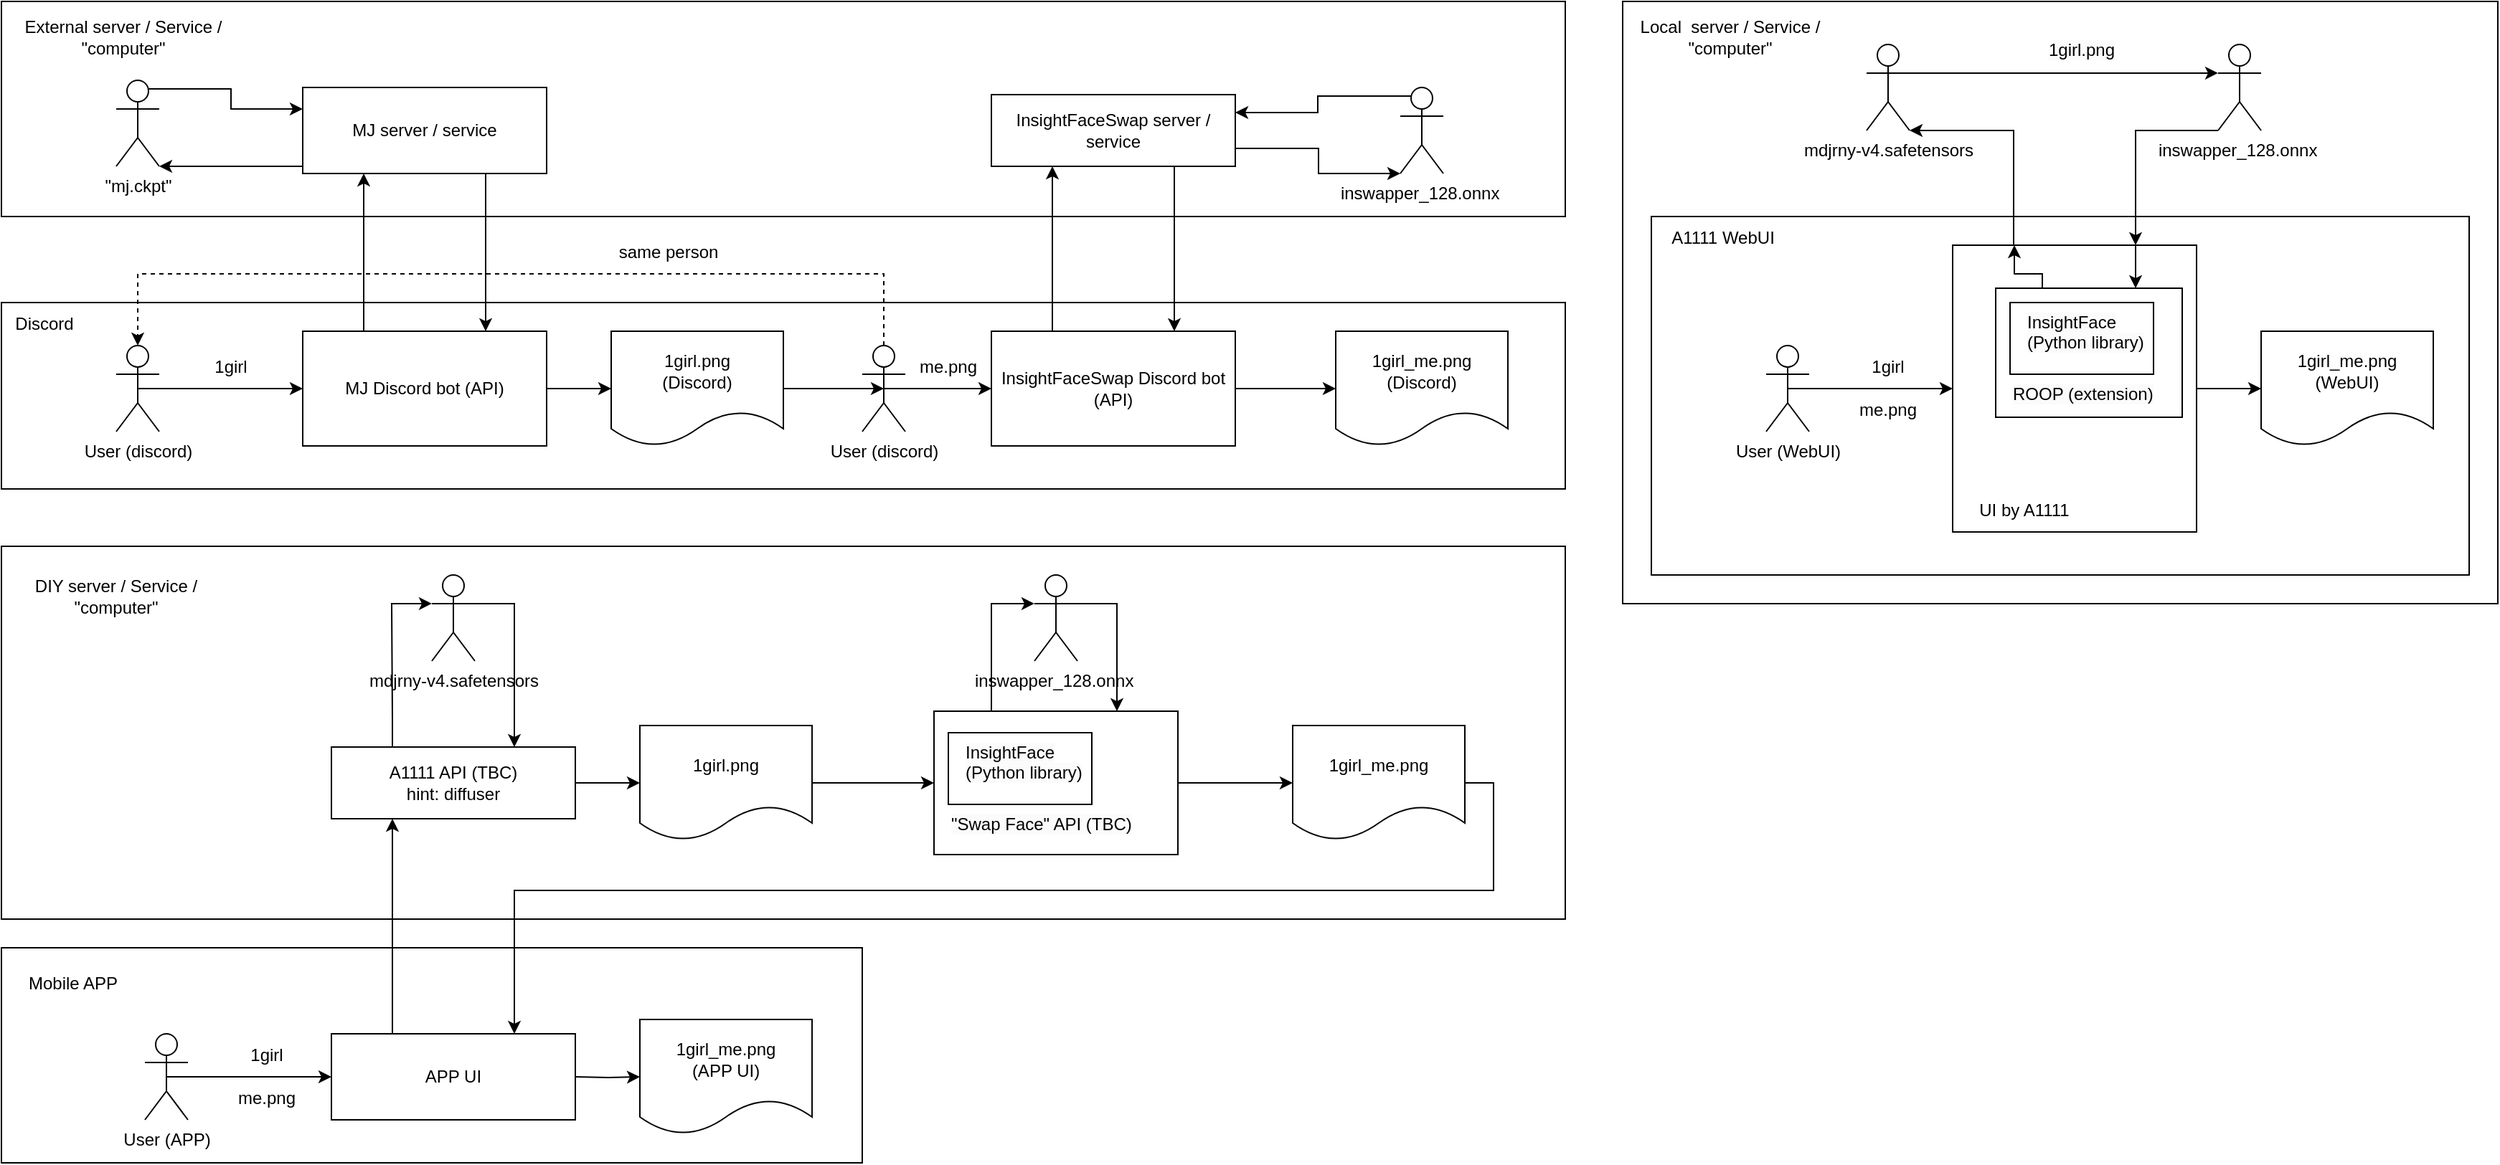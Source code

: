 <mxfile version="21.1.7" type="device">
  <diagram id="Z8C6nD_YbdgRVPnYgQ9-" name="Page-1">
    <mxGraphModel dx="1793" dy="955" grid="1" gridSize="10" guides="1" tooltips="1" connect="1" arrows="1" fold="1" page="1" pageScale="1" pageWidth="827" pageHeight="1169" math="0" shadow="0">
      <root>
        <mxCell id="0" />
        <mxCell id="1" parent="0" />
        <mxCell id="Rj5Tw_A_gtpPw4y-_bQy-163" value="" style="rounded=0;whiteSpace=wrap;html=1;" vertex="1" parent="1">
          <mxGeometry x="30" y="760" width="600" height="150" as="geometry" />
        </mxCell>
        <mxCell id="Rj5Tw_A_gtpPw4y-_bQy-39" value="" style="rounded=0;whiteSpace=wrap;html=1;" vertex="1" parent="1">
          <mxGeometry x="1160" y="100" width="610" height="420" as="geometry" />
        </mxCell>
        <mxCell id="Rj5Tw_A_gtpPw4y-_bQy-40" value="" style="rounded=0;whiteSpace=wrap;html=1;" vertex="1" parent="1">
          <mxGeometry x="1180" y="250" width="570" height="250" as="geometry" />
        </mxCell>
        <mxCell id="Rj5Tw_A_gtpPw4y-_bQy-43" value="" style="rounded=0;whiteSpace=wrap;html=1;align=center;" vertex="1" parent="1">
          <mxGeometry x="1390" y="270" width="170" height="200" as="geometry" />
        </mxCell>
        <mxCell id="Rj5Tw_A_gtpPw4y-_bQy-36" value="" style="rounded=0;whiteSpace=wrap;html=1;" vertex="1" parent="1">
          <mxGeometry x="30" y="100" width="1090" height="150" as="geometry" />
        </mxCell>
        <mxCell id="Rj5Tw_A_gtpPw4y-_bQy-34" value="" style="rounded=0;whiteSpace=wrap;html=1;" vertex="1" parent="1">
          <mxGeometry x="30" y="310" width="1090" height="130" as="geometry" />
        </mxCell>
        <mxCell id="Rj5Tw_A_gtpPw4y-_bQy-6" style="edgeStyle=orthogonalEdgeStyle;rounded=0;orthogonalLoop=1;jettySize=auto;html=1;exitX=1;exitY=0.5;exitDx=0;exitDy=0;entryX=0;entryY=0.5;entryDx=0;entryDy=0;" edge="1" parent="1" source="Rj5Tw_A_gtpPw4y-_bQy-1" target="Rj5Tw_A_gtpPw4y-_bQy-7">
          <mxGeometry relative="1" as="geometry">
            <mxPoint x="770" y="370" as="targetPoint" />
          </mxGeometry>
        </mxCell>
        <mxCell id="Rj5Tw_A_gtpPw4y-_bQy-14" style="edgeStyle=orthogonalEdgeStyle;rounded=0;orthogonalLoop=1;jettySize=auto;html=1;exitX=0.25;exitY=0;exitDx=0;exitDy=0;entryX=0.25;entryY=1;entryDx=0;entryDy=0;" edge="1" parent="1" source="Rj5Tw_A_gtpPw4y-_bQy-1" target="Rj5Tw_A_gtpPw4y-_bQy-12">
          <mxGeometry relative="1" as="geometry" />
        </mxCell>
        <mxCell id="Rj5Tw_A_gtpPw4y-_bQy-1" value="MJ Discord bot (API)" style="rounded=0;whiteSpace=wrap;html=1;align=center;" vertex="1" parent="1">
          <mxGeometry x="240" y="330" width="170" height="80" as="geometry" />
        </mxCell>
        <mxCell id="Rj5Tw_A_gtpPw4y-_bQy-4" style="edgeStyle=orthogonalEdgeStyle;rounded=0;orthogonalLoop=1;jettySize=auto;html=1;exitX=0.5;exitY=0.5;exitDx=0;exitDy=0;exitPerimeter=0;entryX=0;entryY=0.5;entryDx=0;entryDy=0;" edge="1" parent="1" source="Rj5Tw_A_gtpPw4y-_bQy-3" target="Rj5Tw_A_gtpPw4y-_bQy-1">
          <mxGeometry relative="1" as="geometry" />
        </mxCell>
        <mxCell id="Rj5Tw_A_gtpPw4y-_bQy-3" value="User (discord)" style="shape=umlActor;verticalLabelPosition=bottom;verticalAlign=top;html=1;outlineConnect=0;" vertex="1" parent="1">
          <mxGeometry x="110" y="340" width="30" height="60" as="geometry" />
        </mxCell>
        <mxCell id="Rj5Tw_A_gtpPw4y-_bQy-5" value="1girl" style="text;html=1;strokeColor=none;fillColor=none;align=center;verticalAlign=middle;whiteSpace=wrap;rounded=0;" vertex="1" parent="1">
          <mxGeometry x="160" y="340" width="60" height="30" as="geometry" />
        </mxCell>
        <mxCell id="Rj5Tw_A_gtpPw4y-_bQy-20" style="edgeStyle=orthogonalEdgeStyle;rounded=0;orthogonalLoop=1;jettySize=auto;html=1;exitX=1;exitY=0.5;exitDx=0;exitDy=0;entryX=0.5;entryY=0.5;entryDx=0;entryDy=0;entryPerimeter=0;" edge="1" parent="1" source="Rj5Tw_A_gtpPw4y-_bQy-7" target="Rj5Tw_A_gtpPw4y-_bQy-19">
          <mxGeometry relative="1" as="geometry" />
        </mxCell>
        <mxCell id="Rj5Tw_A_gtpPw4y-_bQy-7" value="1girl.png&lt;br&gt;(Discord)" style="shape=document;whiteSpace=wrap;html=1;boundedLbl=1;" vertex="1" parent="1">
          <mxGeometry x="455" y="330" width="120" height="80" as="geometry" />
        </mxCell>
        <mxCell id="Rj5Tw_A_gtpPw4y-_bQy-15" style="edgeStyle=orthogonalEdgeStyle;rounded=0;orthogonalLoop=1;jettySize=auto;html=1;exitX=0.75;exitY=1;exitDx=0;exitDy=0;entryX=0.75;entryY=0;entryDx=0;entryDy=0;" edge="1" parent="1" source="Rj5Tw_A_gtpPw4y-_bQy-12" target="Rj5Tw_A_gtpPw4y-_bQy-1">
          <mxGeometry relative="1" as="geometry" />
        </mxCell>
        <mxCell id="Rj5Tw_A_gtpPw4y-_bQy-65" style="edgeStyle=orthogonalEdgeStyle;rounded=0;orthogonalLoop=1;jettySize=auto;html=1;exitX=0;exitY=0.75;exitDx=0;exitDy=0;entryX=1;entryY=1;entryDx=0;entryDy=0;entryPerimeter=0;" edge="1" parent="1" source="Rj5Tw_A_gtpPw4y-_bQy-12" target="Rj5Tw_A_gtpPw4y-_bQy-68">
          <mxGeometry relative="1" as="geometry">
            <mxPoint x="175" y="205" as="targetPoint" />
            <Array as="points">
              <mxPoint x="240" y="215" />
            </Array>
          </mxGeometry>
        </mxCell>
        <mxCell id="Rj5Tw_A_gtpPw4y-_bQy-12" value="MJ server / service" style="rounded=0;whiteSpace=wrap;html=1;" vertex="1" parent="1">
          <mxGeometry x="240" y="160" width="170" height="60" as="geometry" />
        </mxCell>
        <mxCell id="Rj5Tw_A_gtpPw4y-_bQy-29" style="edgeStyle=orthogonalEdgeStyle;rounded=0;orthogonalLoop=1;jettySize=auto;html=1;exitX=0.5;exitY=0.5;exitDx=0;exitDy=0;exitPerimeter=0;entryX=0;entryY=0.5;entryDx=0;entryDy=0;" edge="1" parent="1" source="Rj5Tw_A_gtpPw4y-_bQy-19" target="Rj5Tw_A_gtpPw4y-_bQy-28">
          <mxGeometry relative="1" as="geometry" />
        </mxCell>
        <mxCell id="Rj5Tw_A_gtpPw4y-_bQy-19" value="User (discord)" style="shape=umlActor;verticalLabelPosition=bottom;verticalAlign=top;html=1;outlineConnect=0;" vertex="1" parent="1">
          <mxGeometry x="630" y="340" width="30" height="60" as="geometry" />
        </mxCell>
        <mxCell id="Rj5Tw_A_gtpPw4y-_bQy-22" value="same person" style="text;html=1;strokeColor=none;fillColor=none;align=center;verticalAlign=middle;whiteSpace=wrap;rounded=0;" vertex="1" parent="1">
          <mxGeometry x="450" y="260" width="90" height="30" as="geometry" />
        </mxCell>
        <mxCell id="Rj5Tw_A_gtpPw4y-_bQy-33" style="edgeStyle=orthogonalEdgeStyle;rounded=0;orthogonalLoop=1;jettySize=auto;html=1;exitX=0.75;exitY=1;exitDx=0;exitDy=0;entryX=0.75;entryY=0;entryDx=0;entryDy=0;" edge="1" parent="1" source="Rj5Tw_A_gtpPw4y-_bQy-24" target="Rj5Tw_A_gtpPw4y-_bQy-28">
          <mxGeometry relative="1" as="geometry" />
        </mxCell>
        <mxCell id="Rj5Tw_A_gtpPw4y-_bQy-73" style="edgeStyle=orthogonalEdgeStyle;rounded=0;orthogonalLoop=1;jettySize=auto;html=1;exitX=1;exitY=0.75;exitDx=0;exitDy=0;entryX=0;entryY=1;entryDx=0;entryDy=0;entryPerimeter=0;" edge="1" parent="1" source="Rj5Tw_A_gtpPw4y-_bQy-24" target="Rj5Tw_A_gtpPw4y-_bQy-72">
          <mxGeometry relative="1" as="geometry">
            <Array as="points">
              <mxPoint x="948" y="203" />
              <mxPoint x="948" y="220" />
            </Array>
          </mxGeometry>
        </mxCell>
        <mxCell id="Rj5Tw_A_gtpPw4y-_bQy-24" value="InsightFaceSwap server / service" style="rounded=0;whiteSpace=wrap;html=1;align=center;" vertex="1" parent="1">
          <mxGeometry x="720" y="165" width="170" height="50" as="geometry" />
        </mxCell>
        <mxCell id="Rj5Tw_A_gtpPw4y-_bQy-31" style="edgeStyle=orthogonalEdgeStyle;rounded=0;orthogonalLoop=1;jettySize=auto;html=1;exitX=1;exitY=0.5;exitDx=0;exitDy=0;entryX=0;entryY=0.5;entryDx=0;entryDy=0;" edge="1" parent="1" source="Rj5Tw_A_gtpPw4y-_bQy-28" target="Rj5Tw_A_gtpPw4y-_bQy-30">
          <mxGeometry relative="1" as="geometry" />
        </mxCell>
        <mxCell id="Rj5Tw_A_gtpPw4y-_bQy-32" style="edgeStyle=orthogonalEdgeStyle;rounded=0;orthogonalLoop=1;jettySize=auto;html=1;exitX=0.25;exitY=0;exitDx=0;exitDy=0;entryX=0.25;entryY=1;entryDx=0;entryDy=0;" edge="1" parent="1" source="Rj5Tw_A_gtpPw4y-_bQy-28" target="Rj5Tw_A_gtpPw4y-_bQy-24">
          <mxGeometry relative="1" as="geometry" />
        </mxCell>
        <mxCell id="Rj5Tw_A_gtpPw4y-_bQy-28" value="InsightFaceSwap Discord bot (API)" style="rounded=0;whiteSpace=wrap;html=1;align=center;" vertex="1" parent="1">
          <mxGeometry x="720" y="330" width="170" height="80" as="geometry" />
        </mxCell>
        <mxCell id="Rj5Tw_A_gtpPw4y-_bQy-30" value="1girl_me.png&lt;br&gt;(Discord)" style="shape=document;whiteSpace=wrap;html=1;boundedLbl=1;" vertex="1" parent="1">
          <mxGeometry x="960" y="330" width="120" height="80" as="geometry" />
        </mxCell>
        <mxCell id="Rj5Tw_A_gtpPw4y-_bQy-35" value="Discord" style="text;html=1;strokeColor=none;fillColor=none;align=center;verticalAlign=middle;whiteSpace=wrap;rounded=0;" vertex="1" parent="1">
          <mxGeometry x="30" y="310" width="60" height="30" as="geometry" />
        </mxCell>
        <mxCell id="Rj5Tw_A_gtpPw4y-_bQy-38" value="External server / Service / &quot;computer&quot;" style="text;html=1;strokeColor=none;fillColor=none;align=center;verticalAlign=middle;whiteSpace=wrap;rounded=0;" vertex="1" parent="1">
          <mxGeometry x="30" y="110" width="170" height="30" as="geometry" />
        </mxCell>
        <mxCell id="Rj5Tw_A_gtpPw4y-_bQy-41" style="edgeStyle=orthogonalEdgeStyle;rounded=0;orthogonalLoop=1;jettySize=auto;html=1;exitX=1;exitY=0.5;exitDx=0;exitDy=0;entryX=0;entryY=0.5;entryDx=0;entryDy=0;" edge="1" parent="1" source="Rj5Tw_A_gtpPw4y-_bQy-43" target="Rj5Tw_A_gtpPw4y-_bQy-48">
          <mxGeometry relative="1" as="geometry">
            <mxPoint x="1920" y="310" as="targetPoint" />
          </mxGeometry>
        </mxCell>
        <mxCell id="Rj5Tw_A_gtpPw4y-_bQy-42" style="edgeStyle=orthogonalEdgeStyle;rounded=0;orthogonalLoop=1;jettySize=auto;html=1;exitX=0.25;exitY=0;exitDx=0;exitDy=0;entryX=1;entryY=1;entryDx=0;entryDy=0;entryPerimeter=0;" edge="1" parent="1" source="Rj5Tw_A_gtpPw4y-_bQy-43" target="Rj5Tw_A_gtpPw4y-_bQy-79">
          <mxGeometry relative="1" as="geometry">
            <mxPoint x="1412.5" y="200" as="targetPoint" />
            <Array as="points">
              <mxPoint x="1433" y="190" />
            </Array>
          </mxGeometry>
        </mxCell>
        <mxCell id="Rj5Tw_A_gtpPw4y-_bQy-78" style="edgeStyle=orthogonalEdgeStyle;rounded=0;orthogonalLoop=1;jettySize=auto;html=1;exitX=0.75;exitY=0;exitDx=0;exitDy=0;entryX=0.75;entryY=0;entryDx=0;entryDy=0;" edge="1" parent="1" source="Rj5Tw_A_gtpPw4y-_bQy-43" target="Rj5Tw_A_gtpPw4y-_bQy-76">
          <mxGeometry relative="1" as="geometry">
            <Array as="points">
              <mxPoint x="1518" y="290" />
              <mxPoint x="1518" y="290" />
            </Array>
          </mxGeometry>
        </mxCell>
        <mxCell id="Rj5Tw_A_gtpPw4y-_bQy-44" style="edgeStyle=orthogonalEdgeStyle;rounded=0;orthogonalLoop=1;jettySize=auto;html=1;exitX=0.5;exitY=0.5;exitDx=0;exitDy=0;exitPerimeter=0;entryX=0;entryY=0.5;entryDx=0;entryDy=0;" edge="1" parent="1" source="Rj5Tw_A_gtpPw4y-_bQy-45" target="Rj5Tw_A_gtpPw4y-_bQy-43">
          <mxGeometry relative="1" as="geometry" />
        </mxCell>
        <mxCell id="Rj5Tw_A_gtpPw4y-_bQy-45" value="User (WebUI)" style="shape=umlActor;verticalLabelPosition=bottom;verticalAlign=top;html=1;outlineConnect=0;" vertex="1" parent="1">
          <mxGeometry x="1260" y="340" width="30" height="60" as="geometry" />
        </mxCell>
        <mxCell id="Rj5Tw_A_gtpPw4y-_bQy-46" value="1girl" style="text;html=1;strokeColor=none;fillColor=none;align=center;verticalAlign=middle;whiteSpace=wrap;rounded=0;" vertex="1" parent="1">
          <mxGeometry x="1315" y="340" width="60" height="30" as="geometry" />
        </mxCell>
        <mxCell id="Rj5Tw_A_gtpPw4y-_bQy-48" value="1girl_me.png&lt;br style=&quot;border-color: var(--border-color);&quot;&gt;(WebUI)" style="shape=document;whiteSpace=wrap;html=1;boundedLbl=1;" vertex="1" parent="1">
          <mxGeometry x="1605" y="330" width="120" height="80" as="geometry" />
        </mxCell>
        <mxCell id="Rj5Tw_A_gtpPw4y-_bQy-49" style="edgeStyle=orthogonalEdgeStyle;rounded=0;orthogonalLoop=1;jettySize=auto;html=1;exitX=0;exitY=1;exitDx=0;exitDy=0;entryX=0.75;entryY=0;entryDx=0;entryDy=0;exitPerimeter=0;" edge="1" parent="1" source="Rj5Tw_A_gtpPw4y-_bQy-82" target="Rj5Tw_A_gtpPw4y-_bQy-43">
          <mxGeometry relative="1" as="geometry">
            <mxPoint x="1497.5" y="200" as="sourcePoint" />
            <Array as="points">
              <mxPoint x="1518" y="190" />
            </Array>
          </mxGeometry>
        </mxCell>
        <mxCell id="Rj5Tw_A_gtpPw4y-_bQy-61" value="A1111 WebUI" style="text;html=1;strokeColor=none;fillColor=none;align=center;verticalAlign=middle;whiteSpace=wrap;rounded=0;" vertex="1" parent="1">
          <mxGeometry x="1180" y="250" width="100" height="30" as="geometry" />
        </mxCell>
        <mxCell id="Rj5Tw_A_gtpPw4y-_bQy-62" value="Local&amp;nbsp;&amp;nbsp;server / Service / &quot;computer&quot;" style="text;html=1;strokeColor=none;fillColor=none;align=center;verticalAlign=middle;whiteSpace=wrap;rounded=0;" vertex="1" parent="1">
          <mxGeometry x="1160" y="110" width="150" height="30" as="geometry" />
        </mxCell>
        <mxCell id="Rj5Tw_A_gtpPw4y-_bQy-66" style="edgeStyle=orthogonalEdgeStyle;rounded=0;orthogonalLoop=1;jettySize=auto;html=1;exitX=0.75;exitY=0.1;exitDx=0;exitDy=0;entryX=0;entryY=0.25;entryDx=0;entryDy=0;exitPerimeter=0;" edge="1" parent="1" source="Rj5Tw_A_gtpPw4y-_bQy-68" target="Rj5Tw_A_gtpPw4y-_bQy-12">
          <mxGeometry relative="1" as="geometry">
            <mxPoint x="175" y="175" as="sourcePoint" />
          </mxGeometry>
        </mxCell>
        <mxCell id="Rj5Tw_A_gtpPw4y-_bQy-68" value="&quot;mj.ckpt&quot;" style="shape=umlActor;verticalLabelPosition=bottom;verticalAlign=top;html=1;outlineConnect=0;" vertex="1" parent="1">
          <mxGeometry x="110" y="155" width="30" height="60" as="geometry" />
        </mxCell>
        <mxCell id="Rj5Tw_A_gtpPw4y-_bQy-74" style="edgeStyle=orthogonalEdgeStyle;rounded=0;orthogonalLoop=1;jettySize=auto;html=1;exitX=0.25;exitY=0.1;exitDx=0;exitDy=0;exitPerimeter=0;entryX=1;entryY=0.25;entryDx=0;entryDy=0;" edge="1" parent="1" source="Rj5Tw_A_gtpPw4y-_bQy-72" target="Rj5Tw_A_gtpPw4y-_bQy-24">
          <mxGeometry relative="1" as="geometry" />
        </mxCell>
        <mxCell id="Rj5Tw_A_gtpPw4y-_bQy-72" value="inswapper_128.onnx&amp;nbsp;" style="shape=umlActor;verticalLabelPosition=bottom;verticalAlign=top;html=1;outlineConnect=0;" vertex="1" parent="1">
          <mxGeometry x="1005" y="160" width="30" height="60" as="geometry" />
        </mxCell>
        <mxCell id="Rj5Tw_A_gtpPw4y-_bQy-21" style="edgeStyle=orthogonalEdgeStyle;rounded=0;orthogonalLoop=1;jettySize=auto;html=1;exitX=0.5;exitY=0;exitDx=0;exitDy=0;exitPerimeter=0;entryX=0.5;entryY=0;entryDx=0;entryDy=0;entryPerimeter=0;dashed=1;" edge="1" parent="1" source="Rj5Tw_A_gtpPw4y-_bQy-19" target="Rj5Tw_A_gtpPw4y-_bQy-3">
          <mxGeometry relative="1" as="geometry">
            <Array as="points">
              <mxPoint x="645" y="290" />
              <mxPoint x="125" y="290" />
            </Array>
          </mxGeometry>
        </mxCell>
        <mxCell id="Rj5Tw_A_gtpPw4y-_bQy-75" value="UI by A1111" style="text;html=1;strokeColor=none;fillColor=none;align=center;verticalAlign=middle;whiteSpace=wrap;rounded=0;" vertex="1" parent="1">
          <mxGeometry x="1390" y="440" width="100" height="30" as="geometry" />
        </mxCell>
        <mxCell id="Rj5Tw_A_gtpPw4y-_bQy-77" style="edgeStyle=orthogonalEdgeStyle;rounded=0;orthogonalLoop=1;jettySize=auto;html=1;exitX=0.25;exitY=0;exitDx=0;exitDy=0;entryX=0.25;entryY=0;entryDx=0;entryDy=0;" edge="1" parent="1" source="Rj5Tw_A_gtpPw4y-_bQy-76" target="Rj5Tw_A_gtpPw4y-_bQy-43">
          <mxGeometry relative="1" as="geometry">
            <mxPoint x="1433" y="260" as="targetPoint" />
            <Array as="points">
              <mxPoint x="1453" y="290" />
              <mxPoint x="1433" y="290" />
              <mxPoint x="1433" y="270" />
            </Array>
          </mxGeometry>
        </mxCell>
        <mxCell id="Rj5Tw_A_gtpPw4y-_bQy-76" value="" style="rounded=0;whiteSpace=wrap;html=1;align=center;" vertex="1" parent="1">
          <mxGeometry x="1420" y="300" width="130" height="90" as="geometry" />
        </mxCell>
        <mxCell id="Rj5Tw_A_gtpPw4y-_bQy-83" style="edgeStyle=orthogonalEdgeStyle;rounded=0;orthogonalLoop=1;jettySize=auto;html=1;exitX=1;exitY=0.333;exitDx=0;exitDy=0;exitPerimeter=0;entryX=0;entryY=0.333;entryDx=0;entryDy=0;entryPerimeter=0;" edge="1" parent="1" source="Rj5Tw_A_gtpPw4y-_bQy-79" target="Rj5Tw_A_gtpPw4y-_bQy-82">
          <mxGeometry relative="1" as="geometry" />
        </mxCell>
        <mxCell id="Rj5Tw_A_gtpPw4y-_bQy-79" value="&lt;div&gt;mdjrny-v4.safetensors&lt;/div&gt;" style="shape=umlActor;verticalLabelPosition=bottom;verticalAlign=top;html=1;outlineConnect=0;" vertex="1" parent="1">
          <mxGeometry x="1330" y="130" width="30" height="60" as="geometry" />
        </mxCell>
        <mxCell id="Rj5Tw_A_gtpPw4y-_bQy-82" value="inswapper_128.onnx&amp;nbsp;" style="shape=umlActor;verticalLabelPosition=bottom;verticalAlign=top;html=1;outlineConnect=0;" vertex="1" parent="1">
          <mxGeometry x="1575" y="130" width="30" height="60" as="geometry" />
        </mxCell>
        <mxCell id="Rj5Tw_A_gtpPw4y-_bQy-84" value="&lt;span style=&quot;color: rgb(0, 0, 0); font-family: Helvetica; font-size: 12px; font-style: normal; font-variant-ligatures: normal; font-variant-caps: normal; font-weight: 400; letter-spacing: normal; orphans: 2; text-align: center; text-indent: 0px; text-transform: none; widows: 2; word-spacing: 0px; -webkit-text-stroke-width: 0px; background-color: rgb(251, 251, 251); text-decoration-thickness: initial; text-decoration-style: initial; text-decoration-color: initial; float: none; display: inline !important;&quot;&gt;ROOP (extension)&lt;/span&gt;" style="text;whiteSpace=wrap;html=1;" vertex="1" parent="1">
          <mxGeometry x="1430" y="360" width="110" height="30" as="geometry" />
        </mxCell>
        <mxCell id="Rj5Tw_A_gtpPw4y-_bQy-86" value="" style="rounded=0;whiteSpace=wrap;html=1;align=center;" vertex="1" parent="1">
          <mxGeometry x="1430" y="310" width="100" height="50" as="geometry" />
        </mxCell>
        <mxCell id="Rj5Tw_A_gtpPw4y-_bQy-85" value="&lt;span style=&quot;color: rgb(0, 0, 0); font-family: Helvetica; font-size: 12px; font-style: normal; font-variant-ligatures: normal; font-variant-caps: normal; font-weight: 400; letter-spacing: normal; orphans: 2; text-align: center; text-indent: 0px; text-transform: none; widows: 2; word-spacing: 0px; -webkit-text-stroke-width: 0px; background-color: rgb(251, 251, 251); text-decoration-thickness: initial; text-decoration-style: initial; text-decoration-color: initial; float: none; display: inline !important;&quot;&gt;InsightFace (Python library)&lt;/span&gt;" style="text;whiteSpace=wrap;html=1;" vertex="1" parent="1">
          <mxGeometry x="1440" y="310" width="90" height="40" as="geometry" />
        </mxCell>
        <mxCell id="Rj5Tw_A_gtpPw4y-_bQy-88" value="me.png" style="text;html=1;strokeColor=none;fillColor=none;align=center;verticalAlign=middle;whiteSpace=wrap;rounded=0;" vertex="1" parent="1">
          <mxGeometry x="660" y="340" width="60" height="30" as="geometry" />
        </mxCell>
        <mxCell id="Rj5Tw_A_gtpPw4y-_bQy-89" value="me.png" style="text;html=1;strokeColor=none;fillColor=none;align=center;verticalAlign=middle;whiteSpace=wrap;rounded=0;" vertex="1" parent="1">
          <mxGeometry x="1315" y="370" width="60" height="30" as="geometry" />
        </mxCell>
        <mxCell id="Rj5Tw_A_gtpPw4y-_bQy-90" value="&lt;span style=&quot;color: rgb(0, 0, 0); font-family: Helvetica; font-size: 12px; font-style: normal; font-variant-ligatures: normal; font-variant-caps: normal; font-weight: 400; letter-spacing: normal; orphans: 2; text-align: center; text-indent: 0px; text-transform: none; widows: 2; word-spacing: 0px; -webkit-text-stroke-width: 0px; background-color: rgb(251, 251, 251); text-decoration-thickness: initial; text-decoration-style: initial; text-decoration-color: initial; float: none; display: inline !important;&quot;&gt;1girl.png&lt;/span&gt;" style="text;whiteSpace=wrap;html=1;" vertex="1" parent="1">
          <mxGeometry x="1455" y="120" width="50" height="30" as="geometry" />
        </mxCell>
        <mxCell id="Rj5Tw_A_gtpPw4y-_bQy-123" value="" style="rounded=0;whiteSpace=wrap;html=1;" vertex="1" parent="1">
          <mxGeometry x="30" y="480" width="1090" height="260" as="geometry" />
        </mxCell>
        <mxCell id="Rj5Tw_A_gtpPw4y-_bQy-149" style="edgeStyle=orthogonalEdgeStyle;rounded=0;orthogonalLoop=1;jettySize=auto;html=1;entryX=0.75;entryY=0;entryDx=0;entryDy=0;exitX=1;exitY=0.5;exitDx=0;exitDy=0;" edge="1" parent="1" source="Rj5Tw_A_gtpPw4y-_bQy-161" target="Rj5Tw_A_gtpPw4y-_bQy-147">
          <mxGeometry relative="1" as="geometry">
            <mxPoint x="710" y="710" as="sourcePoint" />
            <mxPoint x="387.5" y="750" as="targetPoint" />
            <Array as="points">
              <mxPoint x="1070" y="645" />
              <mxPoint x="1070" y="720" />
              <mxPoint x="388" y="720" />
            </Array>
          </mxGeometry>
        </mxCell>
        <mxCell id="Rj5Tw_A_gtpPw4y-_bQy-151" style="edgeStyle=orthogonalEdgeStyle;rounded=0;orthogonalLoop=1;jettySize=auto;html=1;exitX=1;exitY=0.5;exitDx=0;exitDy=0;entryX=0;entryY=0.5;entryDx=0;entryDy=0;" edge="1" parent="1" source="Rj5Tw_A_gtpPw4y-_bQy-125" target="Rj5Tw_A_gtpPw4y-_bQy-150">
          <mxGeometry relative="1" as="geometry" />
        </mxCell>
        <mxCell id="Rj5Tw_A_gtpPw4y-_bQy-153" style="edgeStyle=orthogonalEdgeStyle;rounded=0;orthogonalLoop=1;jettySize=auto;html=1;exitX=0.25;exitY=0;exitDx=0;exitDy=0;entryX=0;entryY=0.333;entryDx=0;entryDy=0;entryPerimeter=0;" edge="1" parent="1" source="Rj5Tw_A_gtpPw4y-_bQy-125" target="Rj5Tw_A_gtpPw4y-_bQy-140">
          <mxGeometry relative="1" as="geometry">
            <Array as="points">
              <mxPoint x="302" y="600" />
              <mxPoint x="302" y="520" />
            </Array>
          </mxGeometry>
        </mxCell>
        <mxCell id="Rj5Tw_A_gtpPw4y-_bQy-125" value="A1111 API (TBC)&lt;br&gt;hint: diffuser" style="rounded=0;whiteSpace=wrap;html=1;align=center;" vertex="1" parent="1">
          <mxGeometry x="260" y="620" width="170" height="50" as="geometry" />
        </mxCell>
        <mxCell id="Rj5Tw_A_gtpPw4y-_bQy-126" style="edgeStyle=orthogonalEdgeStyle;rounded=0;orthogonalLoop=1;jettySize=auto;html=1;exitX=1;exitY=0.5;exitDx=0;exitDy=0;entryX=0;entryY=0.5;entryDx=0;entryDy=0;" edge="1" parent="1" target="Rj5Tw_A_gtpPw4y-_bQy-132">
          <mxGeometry relative="1" as="geometry">
            <mxPoint x="790" y="790" as="targetPoint" />
            <mxPoint x="430" y="850" as="sourcePoint" />
          </mxGeometry>
        </mxCell>
        <mxCell id="Rj5Tw_A_gtpPw4y-_bQy-129" style="edgeStyle=orthogonalEdgeStyle;rounded=0;orthogonalLoop=1;jettySize=auto;html=1;exitX=0.5;exitY=0.5;exitDx=0;exitDy=0;exitPerimeter=0;entryX=0;entryY=0.5;entryDx=0;entryDy=0;" edge="1" parent="1" source="Rj5Tw_A_gtpPw4y-_bQy-130" target="Rj5Tw_A_gtpPw4y-_bQy-147">
          <mxGeometry relative="1" as="geometry">
            <mxPoint x="260" y="850" as="targetPoint" />
          </mxGeometry>
        </mxCell>
        <mxCell id="Rj5Tw_A_gtpPw4y-_bQy-130" value="User (APP)" style="shape=umlActor;verticalLabelPosition=bottom;verticalAlign=top;html=1;outlineConnect=0;" vertex="1" parent="1">
          <mxGeometry x="130" y="820" width="30" height="60" as="geometry" />
        </mxCell>
        <mxCell id="Rj5Tw_A_gtpPw4y-_bQy-131" value="1girl" style="text;html=1;strokeColor=none;fillColor=none;align=center;verticalAlign=middle;whiteSpace=wrap;rounded=0;" vertex="1" parent="1">
          <mxGeometry x="185" y="820" width="60" height="30" as="geometry" />
        </mxCell>
        <mxCell id="Rj5Tw_A_gtpPw4y-_bQy-132" value="1girl_me.png&lt;br style=&quot;border-color: var(--border-color);&quot;&gt;(APP UI)" style="shape=document;whiteSpace=wrap;html=1;boundedLbl=1;" vertex="1" parent="1">
          <mxGeometry x="475" y="810" width="120" height="80" as="geometry" />
        </mxCell>
        <mxCell id="Rj5Tw_A_gtpPw4y-_bQy-135" value="DIY server / Service / &quot;computer&quot;" style="text;html=1;strokeColor=none;fillColor=none;align=center;verticalAlign=middle;whiteSpace=wrap;rounded=0;" vertex="1" parent="1">
          <mxGeometry x="35" y="500" width="150" height="30" as="geometry" />
        </mxCell>
        <mxCell id="Rj5Tw_A_gtpPw4y-_bQy-157" style="edgeStyle=orthogonalEdgeStyle;rounded=0;orthogonalLoop=1;jettySize=auto;html=1;exitX=0.25;exitY=0;exitDx=0;exitDy=0;entryX=0;entryY=0.333;entryDx=0;entryDy=0;entryPerimeter=0;" edge="1" parent="1" source="Rj5Tw_A_gtpPw4y-_bQy-138" target="Rj5Tw_A_gtpPw4y-_bQy-155">
          <mxGeometry relative="1" as="geometry">
            <Array as="points">
              <mxPoint x="720" y="595" />
              <mxPoint x="720" y="520" />
            </Array>
          </mxGeometry>
        </mxCell>
        <mxCell id="Rj5Tw_A_gtpPw4y-_bQy-162" style="edgeStyle=orthogonalEdgeStyle;rounded=0;orthogonalLoop=1;jettySize=auto;html=1;exitX=1;exitY=0.5;exitDx=0;exitDy=0;entryX=0;entryY=0.5;entryDx=0;entryDy=0;" edge="1" parent="1" source="Rj5Tw_A_gtpPw4y-_bQy-138" target="Rj5Tw_A_gtpPw4y-_bQy-161">
          <mxGeometry relative="1" as="geometry" />
        </mxCell>
        <mxCell id="Rj5Tw_A_gtpPw4y-_bQy-138" value="" style="rounded=0;whiteSpace=wrap;html=1;align=center;" vertex="1" parent="1">
          <mxGeometry x="680" y="595" width="170" height="100" as="geometry" />
        </mxCell>
        <mxCell id="Rj5Tw_A_gtpPw4y-_bQy-154" style="edgeStyle=orthogonalEdgeStyle;rounded=0;orthogonalLoop=1;jettySize=auto;html=1;exitX=1;exitY=0.333;exitDx=0;exitDy=0;exitPerimeter=0;entryX=0.75;entryY=0;entryDx=0;entryDy=0;" edge="1" parent="1" source="Rj5Tw_A_gtpPw4y-_bQy-140" target="Rj5Tw_A_gtpPw4y-_bQy-125">
          <mxGeometry relative="1" as="geometry" />
        </mxCell>
        <mxCell id="Rj5Tw_A_gtpPw4y-_bQy-140" value="&lt;div&gt;mdjrny-v4.safetensors&lt;/div&gt;" style="shape=umlActor;verticalLabelPosition=bottom;verticalAlign=top;html=1;outlineConnect=0;" vertex="1" parent="1">
          <mxGeometry x="330" y="500" width="30" height="60" as="geometry" />
        </mxCell>
        <mxCell id="Rj5Tw_A_gtpPw4y-_bQy-142" value="&lt;span style=&quot;color: rgb(0, 0, 0); font-family: Helvetica; font-size: 12px; font-style: normal; font-variant-ligatures: normal; font-variant-caps: normal; font-weight: 400; letter-spacing: normal; orphans: 2; text-align: center; text-indent: 0px; text-transform: none; widows: 2; word-spacing: 0px; -webkit-text-stroke-width: 0px; background-color: rgb(251, 251, 251); text-decoration-thickness: initial; text-decoration-style: initial; text-decoration-color: initial; float: none; display: inline !important;&quot;&gt;&quot;Swap Face&quot; API (TBC)&lt;/span&gt;" style="text;whiteSpace=wrap;html=1;" vertex="1" parent="1">
          <mxGeometry x="690" y="660" width="130" height="30" as="geometry" />
        </mxCell>
        <mxCell id="Rj5Tw_A_gtpPw4y-_bQy-143" value="" style="rounded=0;whiteSpace=wrap;html=1;align=center;" vertex="1" parent="1">
          <mxGeometry x="690" y="610" width="100" height="50" as="geometry" />
        </mxCell>
        <mxCell id="Rj5Tw_A_gtpPw4y-_bQy-144" value="&lt;span style=&quot;color: rgb(0, 0, 0); font-family: Helvetica; font-size: 12px; font-style: normal; font-variant-ligatures: normal; font-variant-caps: normal; font-weight: 400; letter-spacing: normal; orphans: 2; text-align: center; text-indent: 0px; text-transform: none; widows: 2; word-spacing: 0px; -webkit-text-stroke-width: 0px; background-color: rgb(251, 251, 251); text-decoration-thickness: initial; text-decoration-style: initial; text-decoration-color: initial; float: none; display: inline !important;&quot;&gt;InsightFace (Python library)&lt;/span&gt;" style="text;whiteSpace=wrap;html=1;" vertex="1" parent="1">
          <mxGeometry x="700" y="610" width="90" height="40" as="geometry" />
        </mxCell>
        <mxCell id="Rj5Tw_A_gtpPw4y-_bQy-145" value="me.png" style="text;html=1;strokeColor=none;fillColor=none;align=center;verticalAlign=middle;whiteSpace=wrap;rounded=0;" vertex="1" parent="1">
          <mxGeometry x="185" y="850" width="60" height="30" as="geometry" />
        </mxCell>
        <mxCell id="Rj5Tw_A_gtpPw4y-_bQy-148" style="edgeStyle=orthogonalEdgeStyle;rounded=0;orthogonalLoop=1;jettySize=auto;html=1;exitX=0.25;exitY=0;exitDx=0;exitDy=0;entryX=0.25;entryY=1;entryDx=0;entryDy=0;" edge="1" parent="1" source="Rj5Tw_A_gtpPw4y-_bQy-147" target="Rj5Tw_A_gtpPw4y-_bQy-125">
          <mxGeometry relative="1" as="geometry">
            <mxPoint x="290" y="700" as="targetPoint" />
            <mxPoint x="302.5" y="750" as="sourcePoint" />
          </mxGeometry>
        </mxCell>
        <mxCell id="Rj5Tw_A_gtpPw4y-_bQy-147" value="APP UI" style="rounded=0;whiteSpace=wrap;html=1;" vertex="1" parent="1">
          <mxGeometry x="260" y="820" width="170" height="60" as="geometry" />
        </mxCell>
        <mxCell id="Rj5Tw_A_gtpPw4y-_bQy-160" style="edgeStyle=orthogonalEdgeStyle;rounded=0;orthogonalLoop=1;jettySize=auto;html=1;exitX=1;exitY=0.5;exitDx=0;exitDy=0;entryX=0;entryY=0.5;entryDx=0;entryDy=0;" edge="1" parent="1" source="Rj5Tw_A_gtpPw4y-_bQy-150" target="Rj5Tw_A_gtpPw4y-_bQy-138">
          <mxGeometry relative="1" as="geometry" />
        </mxCell>
        <mxCell id="Rj5Tw_A_gtpPw4y-_bQy-150" value="1girl.png" style="shape=document;whiteSpace=wrap;html=1;boundedLbl=1;" vertex="1" parent="1">
          <mxGeometry x="475" y="605" width="120" height="80" as="geometry" />
        </mxCell>
        <mxCell id="Rj5Tw_A_gtpPw4y-_bQy-158" style="edgeStyle=orthogonalEdgeStyle;rounded=0;orthogonalLoop=1;jettySize=auto;html=1;exitX=1;exitY=0.333;exitDx=0;exitDy=0;exitPerimeter=0;entryX=0.75;entryY=0;entryDx=0;entryDy=0;" edge="1" parent="1" source="Rj5Tw_A_gtpPw4y-_bQy-155" target="Rj5Tw_A_gtpPw4y-_bQy-138">
          <mxGeometry relative="1" as="geometry" />
        </mxCell>
        <mxCell id="Rj5Tw_A_gtpPw4y-_bQy-155" value="inswapper_128.onnx&amp;nbsp;" style="shape=umlActor;verticalLabelPosition=bottom;verticalAlign=top;html=1;outlineConnect=0;" vertex="1" parent="1">
          <mxGeometry x="750" y="500" width="30" height="60" as="geometry" />
        </mxCell>
        <mxCell id="Rj5Tw_A_gtpPw4y-_bQy-161" value="1girl_me.png" style="shape=document;whiteSpace=wrap;html=1;boundedLbl=1;" vertex="1" parent="1">
          <mxGeometry x="930" y="605" width="120" height="80" as="geometry" />
        </mxCell>
        <mxCell id="Rj5Tw_A_gtpPw4y-_bQy-164" value="Mobile APP" style="text;html=1;strokeColor=none;fillColor=none;align=center;verticalAlign=middle;whiteSpace=wrap;rounded=0;" vertex="1" parent="1">
          <mxGeometry x="40" y="770" width="80" height="30" as="geometry" />
        </mxCell>
      </root>
    </mxGraphModel>
  </diagram>
</mxfile>
